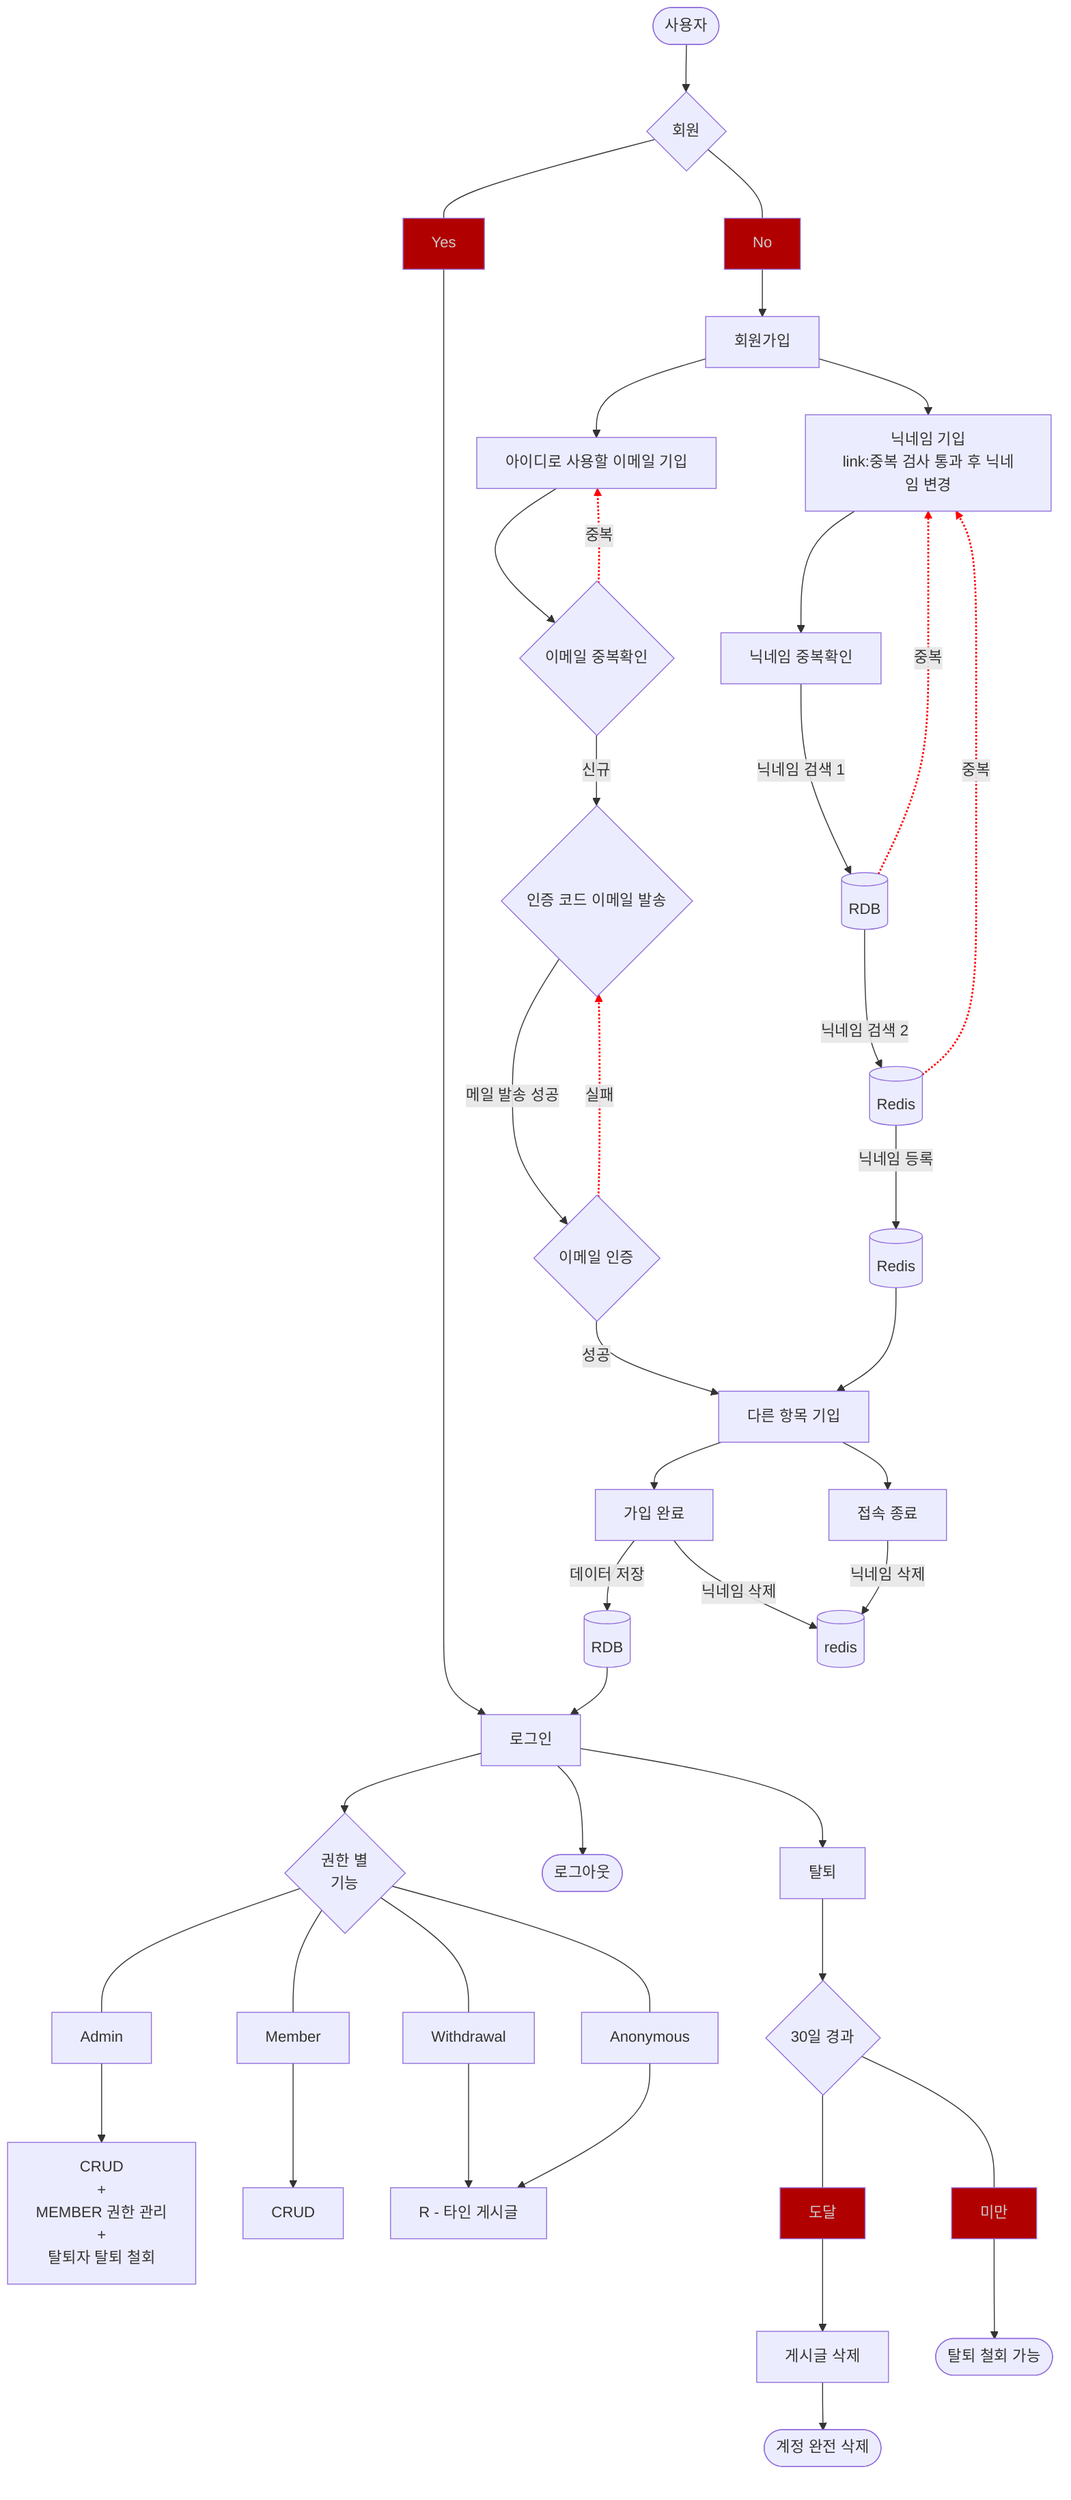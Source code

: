 flowchart TB
    classDef red color:#cbcdcc,fill:#b10000;

    A([사용자]) --> B{회원}

    B ---Yes:::red-----------> C[로그인]
    B ---No:::red--> D[회원가입] 

    D --> D1[아이디로 사용할 이메일 기입]
    D1 --> D11{이메일 중복확인}
    D11 -.->|중복| D1
    D11 -->|신규| D2{인증 코드 이메일 발송}
    D2 --->|메일 발송 성공| D22{이메일 인증}
    D22 -.->|실패| D2
    D22 -->|성공| D4[다른 항목 기입]


    D --> D3[닉네임 기입<br>link:중복 검사 통과 후 닉네임 변경]
    D3 --> D33[닉네임 중복확인] -->|닉네임 검색 1| D34[(RDB)] -.->|중복| D3
    D34 -->|닉네임 검색 2| D35[(Redis)] -.->|중복| D3
    D35 -->|닉네임 등록| D6[(Redis)] --> D4
    D4 --> D5[가입 완료]
    D4 --> D8[접속 종료]
    D5 -->|데이터 저장| D9[(RDB)] --> C
    D5 & D8 -->|닉네임 삭제| D7[(redis)]

    C --> G{권한 별<br>기능}
    G ---Admin--> G1[CRUD<br>+<br>MEMBER 권한 관리<br>+<br>탈퇴자 탈퇴 철회]
    G ---Member--> G2[CRUD]
    G ---Withdrawal--> G3[R - 타인 게시글]
    G ---Anonymous--> G3[R - 타인 게시글]
    C --> E([로그아웃])
    C --> F[탈퇴] --> F1{30일 경과} 
    F1 ---도달:::red--> F2[게시글 삭제] --> F3([계정 완전 삭제])
    F1 ---미만:::red--> F4([탈퇴 철회 가능])

    click D3 "https://blog.zhyun.kim/415"

    linkStyle 7,10 stroke-width:2px,fill:none,stroke:red;
    linkStyle 15,17 stroke-width:2px,fill:none,stroke:red;